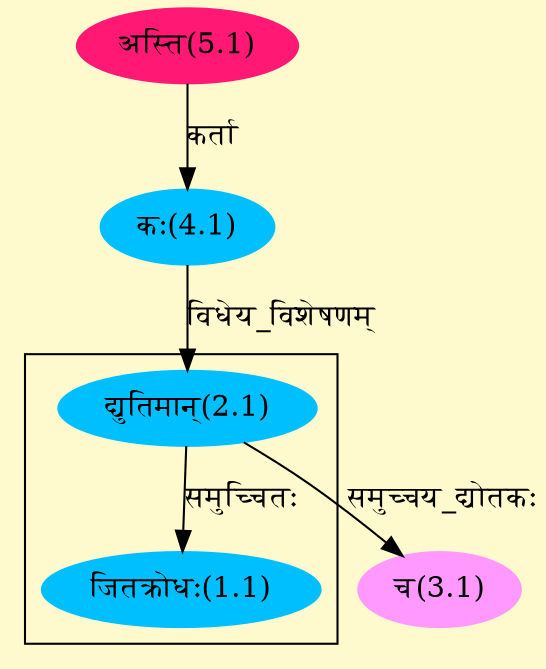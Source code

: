 digraph G{
rankdir=BT;
 compound=true;
 bgcolor="lemonchiffon1";

subgraph cluster_1{
Node1_1 [style=filled, color="#00BFFF" label = "जितक्रोधः(1.1)"]
Node2_1 [style=filled, color="#00BFFF" label = "द्युतिमान्(2.1)"]

}
Node2_1 [style=filled, color="#00BFFF" label = "द्युतिमान्(2.1)"]
Node4_1 [style=filled, color="#00BFFF" label = "कः(4.1)"]
Node3_1 [style=filled, color="#FF99FF" label = "च(3.1)"]
Node5_1 [style=filled, color="#FF1975" label = "अस्ति(5.1)"]
/* Start of Relations section */

Node1_1 -> Node2_1 [  label="समुच्चितः"  dir="back" ]
Node2_1 -> Node4_1 [  label="विधेय_विशेषणम्"  dir="back" ]
Node3_1 -> Node2_1 [  label="समुच्चय_द्योतकः"  dir="back" ]
Node4_1 -> Node5_1 [  label="कर्ता"  dir="back" ]
}
